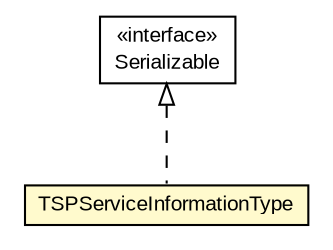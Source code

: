 #!/usr/local/bin/dot
#
# Class diagram 
# Generated by UMLGraph version R5_6-24-gf6e263 (http://www.umlgraph.org/)
#

digraph G {
	edge [fontname="arial",fontsize=10,labelfontname="arial",labelfontsize=10];
	node [fontname="arial",fontsize=10,shape=plaintext];
	nodesep=0.25;
	ranksep=0.5;
	// eu.europa.esig.jaxb.tsl.TSPServiceInformationType
	c705538 [label=<<table title="eu.europa.esig.jaxb.tsl.TSPServiceInformationType" border="0" cellborder="1" cellspacing="0" cellpadding="2" port="p" bgcolor="lemonChiffon" href="./TSPServiceInformationType.html">
		<tr><td><table border="0" cellspacing="0" cellpadding="1">
<tr><td align="center" balign="center"> TSPServiceInformationType </td></tr>
		</table></td></tr>
		</table>>, URL="./TSPServiceInformationType.html", fontname="arial", fontcolor="black", fontsize=10.0];
	//eu.europa.esig.jaxb.tsl.TSPServiceInformationType implements java.io.Serializable
	c705824:p -> c705538:p [dir=back,arrowtail=empty,style=dashed];
	// java.io.Serializable
	c705824 [label=<<table title="java.io.Serializable" border="0" cellborder="1" cellspacing="0" cellpadding="2" port="p" href="http://java.sun.com/j2se/1.4.2/docs/api/java/io/Serializable.html">
		<tr><td><table border="0" cellspacing="0" cellpadding="1">
<tr><td align="center" balign="center"> &#171;interface&#187; </td></tr>
<tr><td align="center" balign="center"> Serializable </td></tr>
		</table></td></tr>
		</table>>, URL="http://java.sun.com/j2se/1.4.2/docs/api/java/io/Serializable.html", fontname="arial", fontcolor="black", fontsize=10.0];
}

